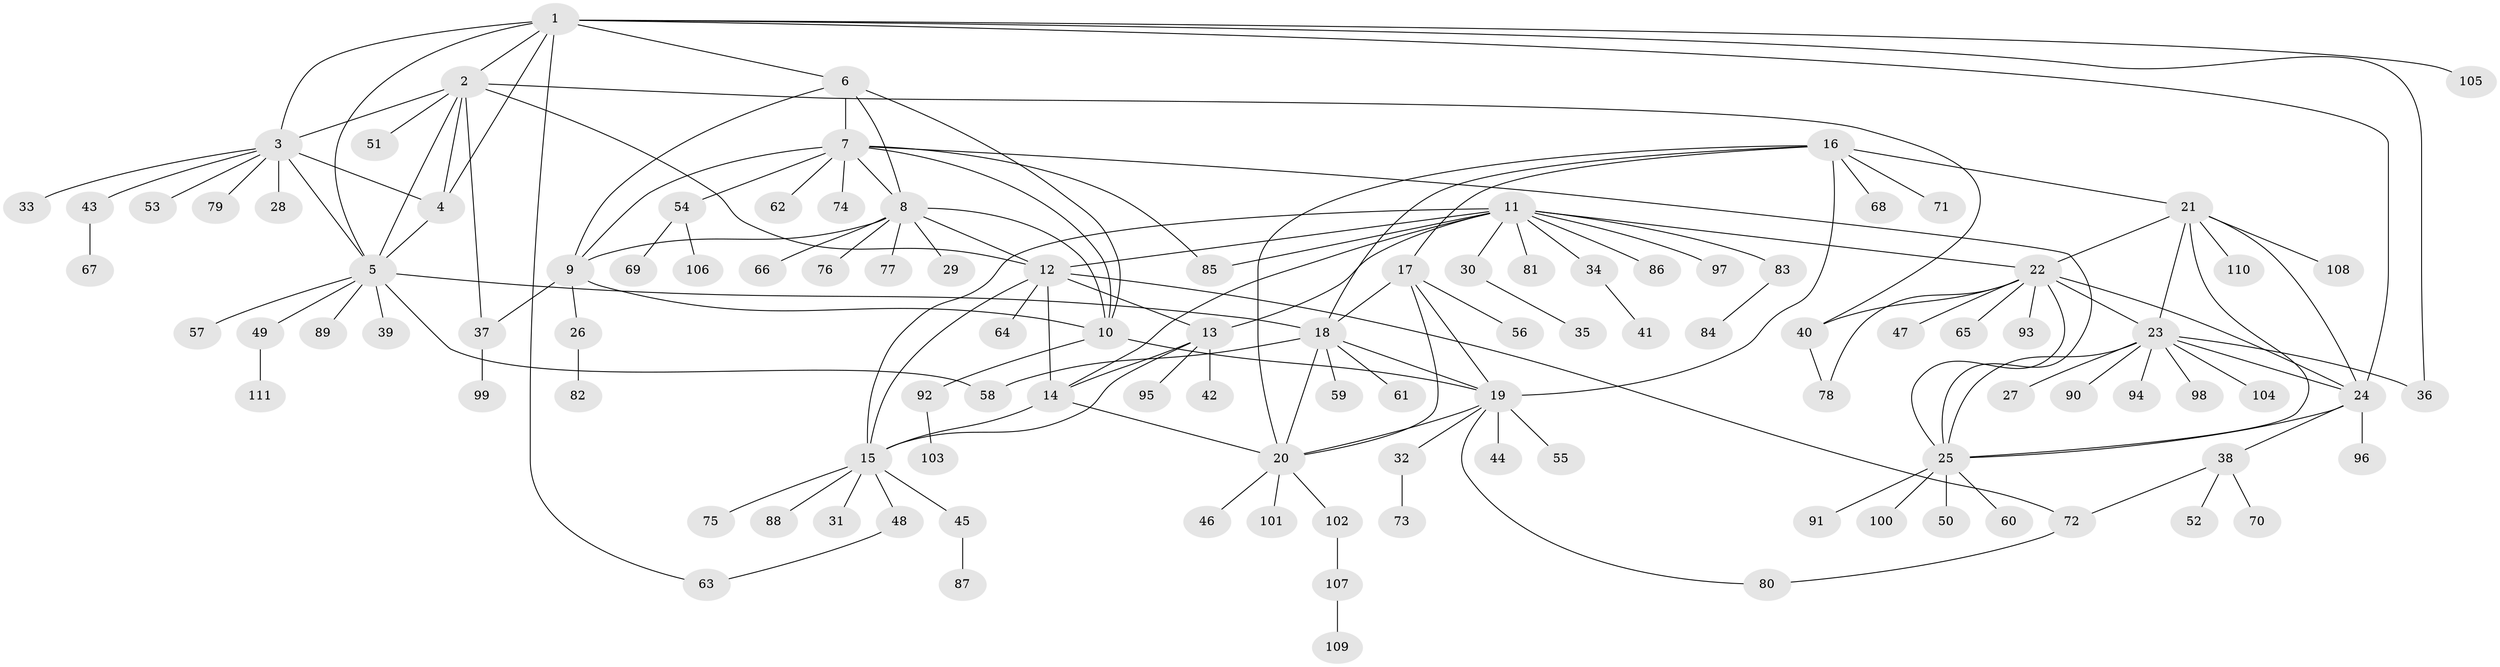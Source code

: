 // Generated by graph-tools (version 1.1) at 2025/26/03/09/25 03:26:41]
// undirected, 111 vertices, 155 edges
graph export_dot {
graph [start="1"]
  node [color=gray90,style=filled];
  1;
  2;
  3;
  4;
  5;
  6;
  7;
  8;
  9;
  10;
  11;
  12;
  13;
  14;
  15;
  16;
  17;
  18;
  19;
  20;
  21;
  22;
  23;
  24;
  25;
  26;
  27;
  28;
  29;
  30;
  31;
  32;
  33;
  34;
  35;
  36;
  37;
  38;
  39;
  40;
  41;
  42;
  43;
  44;
  45;
  46;
  47;
  48;
  49;
  50;
  51;
  52;
  53;
  54;
  55;
  56;
  57;
  58;
  59;
  60;
  61;
  62;
  63;
  64;
  65;
  66;
  67;
  68;
  69;
  70;
  71;
  72;
  73;
  74;
  75;
  76;
  77;
  78;
  79;
  80;
  81;
  82;
  83;
  84;
  85;
  86;
  87;
  88;
  89;
  90;
  91;
  92;
  93;
  94;
  95;
  96;
  97;
  98;
  99;
  100;
  101;
  102;
  103;
  104;
  105;
  106;
  107;
  108;
  109;
  110;
  111;
  1 -- 2;
  1 -- 3;
  1 -- 4;
  1 -- 5;
  1 -- 6;
  1 -- 24;
  1 -- 36;
  1 -- 63;
  1 -- 105;
  2 -- 3;
  2 -- 4;
  2 -- 5;
  2 -- 12;
  2 -- 37;
  2 -- 40;
  2 -- 51;
  3 -- 4;
  3 -- 5;
  3 -- 28;
  3 -- 33;
  3 -- 43;
  3 -- 53;
  3 -- 79;
  4 -- 5;
  5 -- 18;
  5 -- 39;
  5 -- 49;
  5 -- 57;
  5 -- 58;
  5 -- 89;
  6 -- 7;
  6 -- 8;
  6 -- 9;
  6 -- 10;
  7 -- 8;
  7 -- 9;
  7 -- 10;
  7 -- 25;
  7 -- 54;
  7 -- 62;
  7 -- 74;
  7 -- 85;
  8 -- 9;
  8 -- 10;
  8 -- 12;
  8 -- 29;
  8 -- 66;
  8 -- 76;
  8 -- 77;
  9 -- 10;
  9 -- 26;
  9 -- 37;
  10 -- 19;
  10 -- 92;
  11 -- 12;
  11 -- 13;
  11 -- 14;
  11 -- 15;
  11 -- 22;
  11 -- 30;
  11 -- 34;
  11 -- 81;
  11 -- 83;
  11 -- 85;
  11 -- 86;
  11 -- 97;
  12 -- 13;
  12 -- 14;
  12 -- 15;
  12 -- 64;
  12 -- 72;
  13 -- 14;
  13 -- 15;
  13 -- 42;
  13 -- 95;
  14 -- 15;
  14 -- 20;
  15 -- 31;
  15 -- 45;
  15 -- 48;
  15 -- 75;
  15 -- 88;
  16 -- 17;
  16 -- 18;
  16 -- 19;
  16 -- 20;
  16 -- 21;
  16 -- 68;
  16 -- 71;
  17 -- 18;
  17 -- 19;
  17 -- 20;
  17 -- 56;
  18 -- 19;
  18 -- 20;
  18 -- 58;
  18 -- 59;
  18 -- 61;
  19 -- 20;
  19 -- 32;
  19 -- 44;
  19 -- 55;
  19 -- 80;
  20 -- 46;
  20 -- 101;
  20 -- 102;
  21 -- 22;
  21 -- 23;
  21 -- 24;
  21 -- 25;
  21 -- 108;
  21 -- 110;
  22 -- 23;
  22 -- 24;
  22 -- 25;
  22 -- 40;
  22 -- 47;
  22 -- 65;
  22 -- 78;
  22 -- 93;
  23 -- 24;
  23 -- 25;
  23 -- 27;
  23 -- 36;
  23 -- 90;
  23 -- 94;
  23 -- 98;
  23 -- 104;
  24 -- 25;
  24 -- 38;
  24 -- 96;
  25 -- 50;
  25 -- 60;
  25 -- 91;
  25 -- 100;
  26 -- 82;
  30 -- 35;
  32 -- 73;
  34 -- 41;
  37 -- 99;
  38 -- 52;
  38 -- 70;
  38 -- 72;
  40 -- 78;
  43 -- 67;
  45 -- 87;
  48 -- 63;
  49 -- 111;
  54 -- 69;
  54 -- 106;
  72 -- 80;
  83 -- 84;
  92 -- 103;
  102 -- 107;
  107 -- 109;
}
